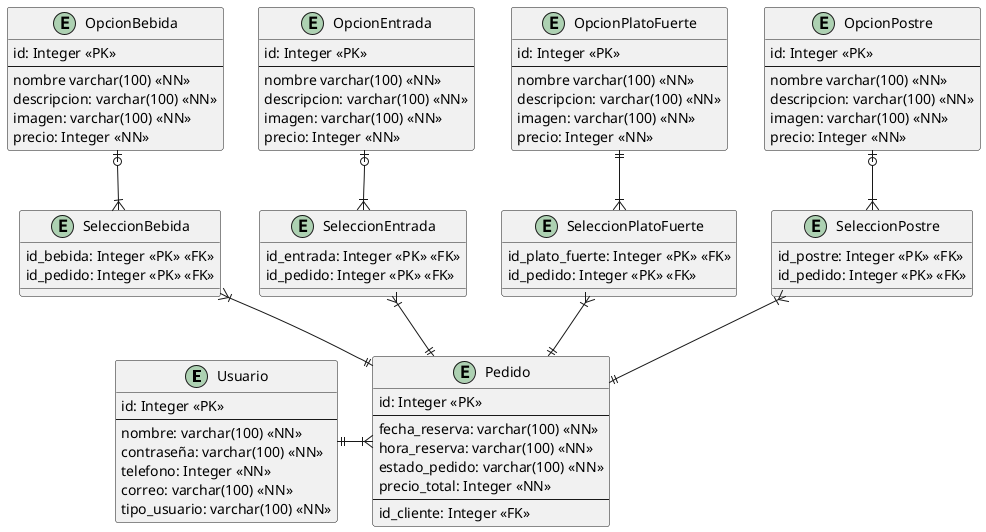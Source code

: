 @startuml "Diagrama Relacional"

Entity Usuario {
    id: Integer <<PK>>
    --
    nombre: varchar(100) <<NN>>
    contraseña: varchar(100) <<NN>>
    telefono: Integer <<NN>>
    correo: varchar(100) <<NN>>
    tipo_usuario: varchar(100) <<NN>>
}

Entity Pedido {
    id: Integer <<PK>>
    --
    fecha_reserva: varchar(100) <<NN>>
    hora_reserva: varchar(100) <<NN>>
    estado_pedido: varchar(100) <<NN>>
    precio_total: Integer <<NN>>
    --
    id_cliente: Integer <<FK>>
}

Entity SeleccionEntrada{
    id_entrada: Integer <<PK>> <<FK>>
    id_pedido: Integer <<PK>> <<FK>>
}

Entity OpcionEntrada{
    id: Integer <<PK>>
    --
    nombre varchar(100) <<NN>>
    descripcion: varchar(100) <<NN>>
    imagen: varchar(100) <<NN>>
    precio: Integer <<NN>>
}

Entity SeleccionPlatoFuerte{
    id_plato_fuerte: Integer <<PK>> <<FK>>
    id_pedido: Integer <<PK>> <<FK>>
}

Entity OpcionPlatoFuerte{
    id: Integer <<PK>>
    --
    nombre varchar(100) <<NN>>
    descripcion: varchar(100) <<NN>>
    imagen: varchar(100) <<NN>>
    precio: Integer <<NN>>
}

Entity SeleccionPostre{
    id_postre: Integer <<PK>> <<FK>>
    id_pedido: Integer <<PK>> <<FK>>
}

Entity OpcionPostre{
    id: Integer <<PK>>
    --
    nombre varchar(100) <<NN>>
    descripcion: varchar(100) <<NN>>
    imagen: varchar(100) <<NN>>
    precio: Integer <<NN>>
}

Entity SeleccionBebida{
    id_bebida: Integer <<PK>> <<FK>>
    id_pedido: Integer <<PK>> <<FK>>
}

Entity OpcionBebida{
    id: Integer <<PK>>
    --
    nombre varchar(100) <<NN>>
    descripcion: varchar(100) <<NN>>
    imagen: varchar(100) <<NN>>
    precio: Integer <<NN>>
}

Pedido }|-left-|| Usuario
SeleccionEntrada }|--|| Pedido
SeleccionEntrada }|-up-o| OpcionEntrada
SeleccionPlatoFuerte }|--|| Pedido
SeleccionPlatoFuerte }|-up-|| OpcionPlatoFuerte
SeleccionPostre }|--|| Pedido
SeleccionPostre }|-up-o| OpcionPostre
SeleccionBebida }|--|| Pedido
SeleccionBebida }|-up-o| OpcionBebida

@enduml